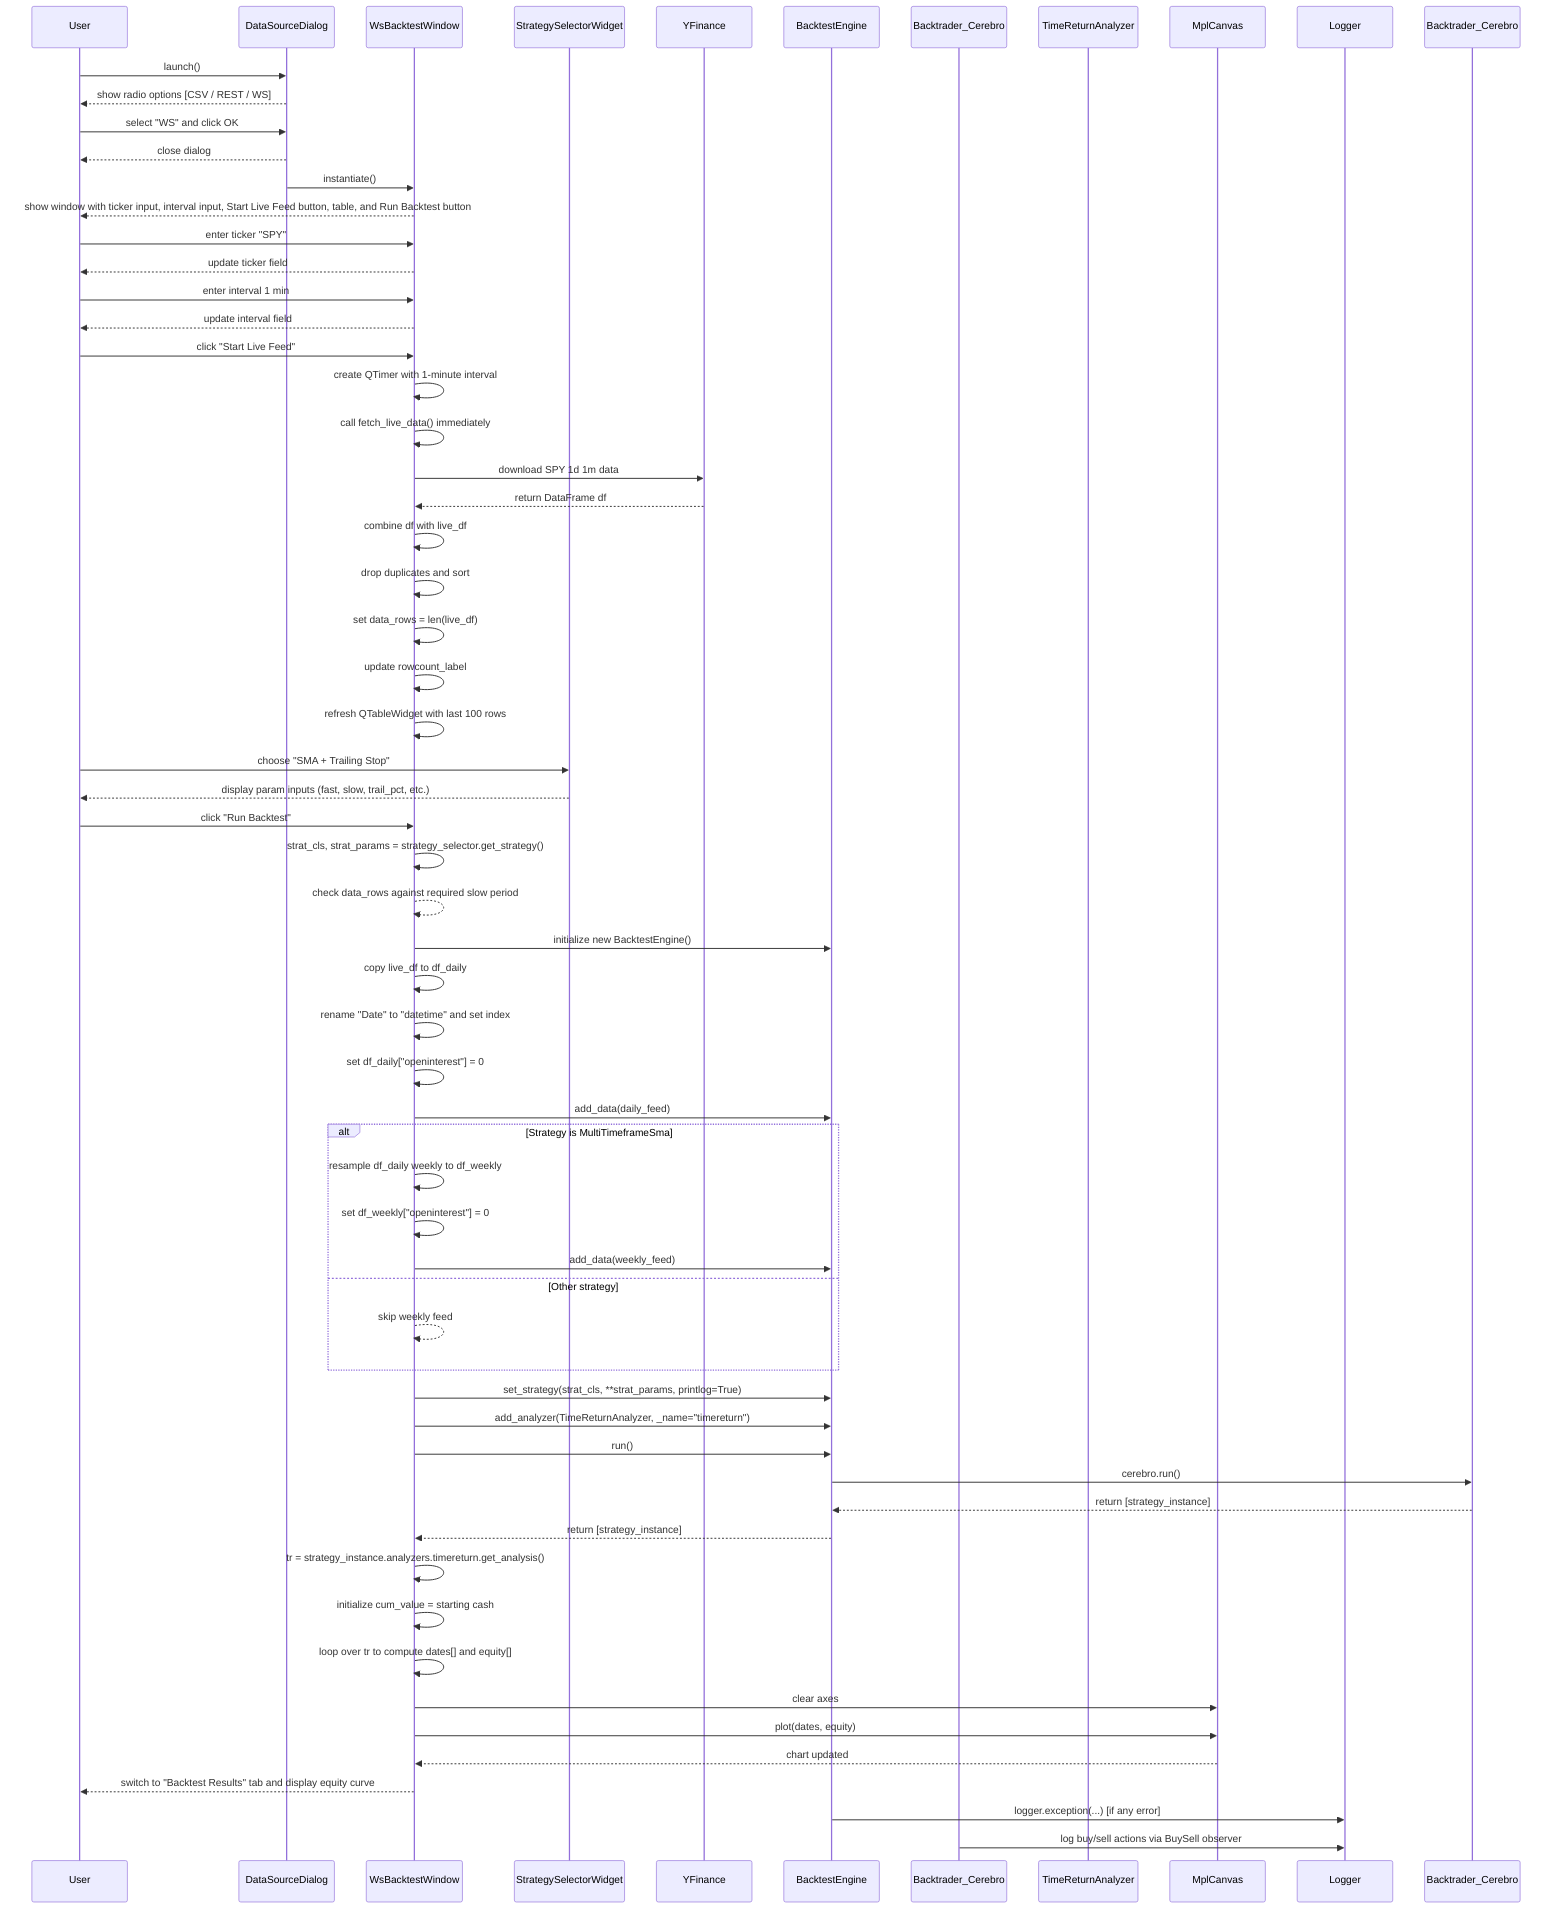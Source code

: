 sequenceDiagram
    participant User
    participant DataSourceDialog
    participant WsBacktestWindow
    participant StrategySelectorWidget
    participant YFinance
    participant BacktestEngine
    participant Cerebro as Backtrader_Cerebro
    participant Analyzer as TimeReturnAnalyzer
    participant MplCanvas
    participant Logger

    %% Application start
    User->>DataSourceDialog: launch()
    DataSourceDialog-->>User: show radio options [CSV / REST / WS]
    User->>DataSourceDialog: select "WS" and click OK
    DataSourceDialog-->>User: close dialog
    DataSourceDialog->>WsBacktestWindow: instantiate()
    WsBacktestWindow-->>User: show window with ticker input, interval input, Start Live Feed button, table, and Run Backtest button

    %% User starts live feed
    User->>WsBacktestWindow: enter ticker "SPY"
    WsBacktestWindow-->>User: update ticker field
    User->>WsBacktestWindow: enter interval 1 min
    WsBacktestWindow-->>User: update interval field
    User->>WsBacktestWindow: click "Start Live Feed"
    WsBacktestWindow->>WsBacktestWindow: create QTimer with 1-minute interval
    WsBacktestWindow->>WsBacktestWindow: call fetch_live_data() immediately

    %% First fetch_live_data call
    WsBacktestWindow->>YFinance: download SPY 1d 1m data
    YFinance-->>WsBacktestWindow: return DataFrame df
    WsBacktestWindow->>WsBacktestWindow: combine df with live_df
    WsBacktestWindow->>WsBacktestWindow: drop duplicates and sort
    WsBacktestWindow->>WsBacktestWindow: set data_rows = len(live_df)
    WsBacktestWindow->>WsBacktestWindow: update rowcount_label
    WsBacktestWindow->>WsBacktestWindow: refresh QTableWidget with last 100 rows

    %% Periodic fetch (omitted repetition)

    %% User selects strategy
    User->>StrategySelectorWidget: choose "SMA + Trailing Stop"
    StrategySelectorWidget-->>User: display param inputs (fast, slow, trail_pct, etc.)

    %% User clicks "Run Backtest"
    User->>WsBacktestWindow: click "Run Backtest"
    WsBacktestWindow->>WsBacktestWindow: strat_cls, strat_params = strategy_selector.get_strategy()
    WsBacktestWindow-->>WsBacktestWindow: check data_rows against required slow period

    %% Attach data feed(s) to engine
    WsBacktestWindow->>BacktestEngine: initialize new BacktestEngine()
    WsBacktestWindow->>WsBacktestWindow: copy live_df to df_daily
    WsBacktestWindow->>WsBacktestWindow: rename "Date" to "datetime" and set index
    WsBacktestWindow->>WsBacktestWindow: set df_daily["openinterest"] = 0
    WsBacktestWindow->>BacktestEngine: add_data(daily_feed)

    alt Strategy is MultiTimeframeSma
        WsBacktestWindow->>WsBacktestWindow: resample df_daily weekly to df_weekly
        WsBacktestWindow->>WsBacktestWindow: set df_weekly["openinterest"] = 0
        WsBacktestWindow->>BacktestEngine: add_data(weekly_feed)
    else Other strategy
        WsBacktestWindow-->>WsBacktestWindow: skip weekly feed
    end

    %% Configure and run strategy
    WsBacktestWindow->>BacktestEngine: set_strategy(strat_cls, **strat_params, printlog=True)
    WsBacktestWindow->>BacktestEngine: add_analyzer(TimeReturnAnalyzer, _name="timereturn")
    WsBacktestWindow->>BacktestEngine: run()
    BacktestEngine->>Backtrader_Cerebro: cerebro.run()
    Backtrader_Cerebro-->>BacktestEngine: return [strategy_instance]
    BacktestEngine-->>WsBacktestWindow: return [strategy_instance]

    %% Extract TimeReturn and build equity curve
    WsBacktestWindow->>WsBacktestWindow: tr = strategy_instance.analyzers.timereturn.get_analysis()
    WsBacktestWindow->>WsBacktestWindow: initialize cum_value = starting cash
    WsBacktestWindow->>WsBacktestWindow: loop over tr to compute dates[] and equity[]

    %% Plotting
    WsBacktestWindow->>MplCanvas: clear axes
    WsBacktestWindow->>MplCanvas: plot(dates, equity)
    MplCanvas-->>WsBacktestWindow: chart updated
    WsBacktestWindow-->>User: switch to "Backtest Results" tab and display equity curve

    %% Logging path
    BacktestEngine->>Logger: logger.exception(...) [if any error]
    Cerebro->>Logger: log buy/sell actions via BuySell observer